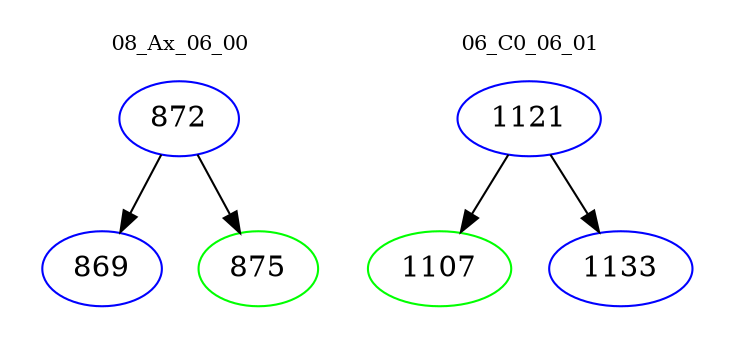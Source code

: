 digraph{
subgraph cluster_0 {
color = white
label = "08_Ax_06_00";
fontsize=10;
T0_872 [label="872", color="blue"]
T0_872 -> T0_869 [color="black"]
T0_869 [label="869", color="blue"]
T0_872 -> T0_875 [color="black"]
T0_875 [label="875", color="green"]
}
subgraph cluster_1 {
color = white
label = "06_C0_06_01";
fontsize=10;
T1_1121 [label="1121", color="blue"]
T1_1121 -> T1_1107 [color="black"]
T1_1107 [label="1107", color="green"]
T1_1121 -> T1_1133 [color="black"]
T1_1133 [label="1133", color="blue"]
}
}
